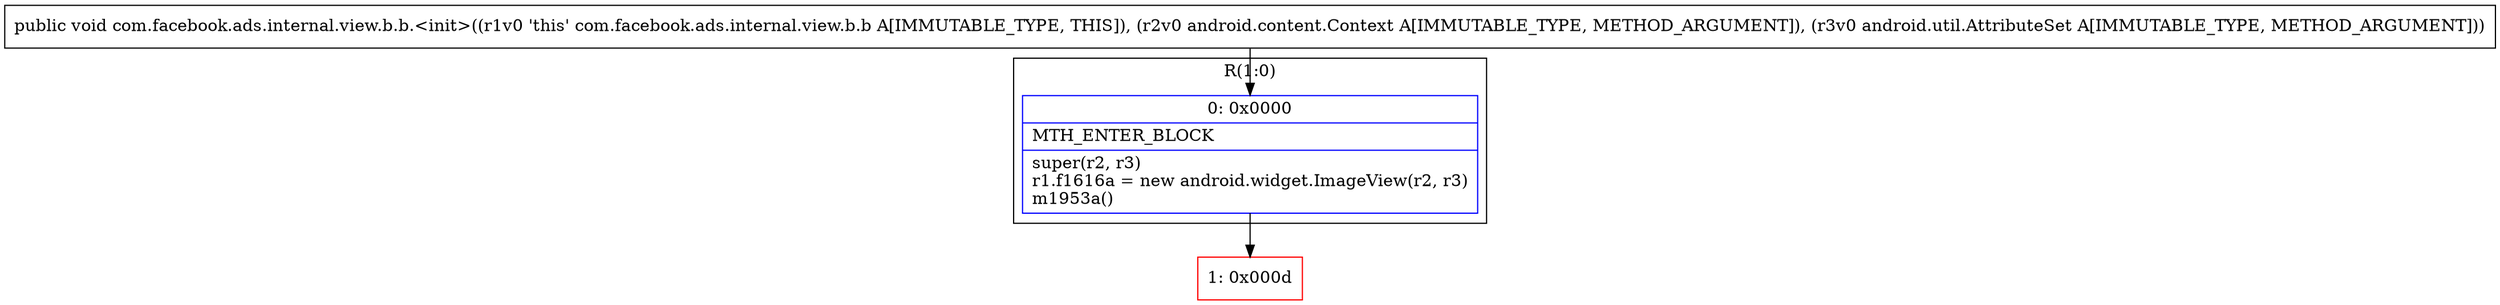 digraph "CFG forcom.facebook.ads.internal.view.b.b.\<init\>(Landroid\/content\/Context;Landroid\/util\/AttributeSet;)V" {
subgraph cluster_Region_1004186696 {
label = "R(1:0)";
node [shape=record,color=blue];
Node_0 [shape=record,label="{0\:\ 0x0000|MTH_ENTER_BLOCK\l|super(r2, r3)\lr1.f1616a = new android.widget.ImageView(r2, r3)\lm1953a()\l}"];
}
Node_1 [shape=record,color=red,label="{1\:\ 0x000d}"];
MethodNode[shape=record,label="{public void com.facebook.ads.internal.view.b.b.\<init\>((r1v0 'this' com.facebook.ads.internal.view.b.b A[IMMUTABLE_TYPE, THIS]), (r2v0 android.content.Context A[IMMUTABLE_TYPE, METHOD_ARGUMENT]), (r3v0 android.util.AttributeSet A[IMMUTABLE_TYPE, METHOD_ARGUMENT])) }"];
MethodNode -> Node_0;
Node_0 -> Node_1;
}

